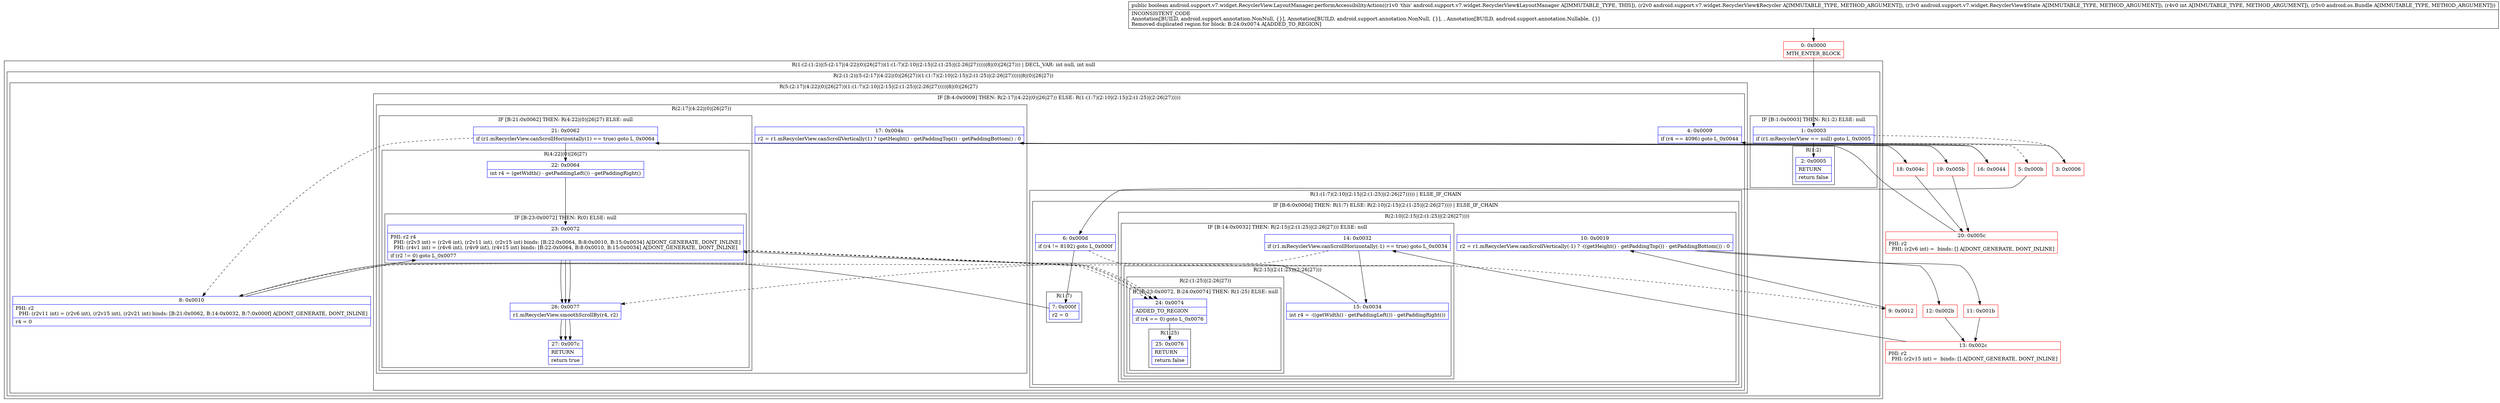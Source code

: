 digraph "CFG forandroid.support.v7.widget.RecyclerView.LayoutManager.performAccessibilityAction(Landroid\/support\/v7\/widget\/RecyclerView$Recycler;Landroid\/support\/v7\/widget\/RecyclerView$State;ILandroid\/os\/Bundle;)Z" {
subgraph cluster_Region_886095412 {
label = "R(1:(2:(1:2)|(5:(2:17|(4:22|(0)|26|27))(1:(1:7)(2:10|(2:15|(2:(1:25)|(2:26|27)))))|8|(0)|26|27))) | DECL_VAR: int null, int null\l";
node [shape=record,color=blue];
subgraph cluster_Region_1496760207 {
label = "R(2:(1:2)|(5:(2:17|(4:22|(0)|26|27))(1:(1:7)(2:10|(2:15|(2:(1:25)|(2:26|27)))))|8|(0)|26|27))";
node [shape=record,color=blue];
subgraph cluster_IfRegion_2074726653 {
label = "IF [B:1:0x0003] THEN: R(1:2) ELSE: null";
node [shape=record,color=blue];
Node_1 [shape=record,label="{1\:\ 0x0003|if (r1.mRecyclerView == null) goto L_0x0005\l}"];
subgraph cluster_Region_82133467 {
label = "R(1:2)";
node [shape=record,color=blue];
Node_2 [shape=record,label="{2\:\ 0x0005|RETURN\l|return false\l}"];
}
}
subgraph cluster_Region_595457271 {
label = "R(5:(2:17|(4:22|(0)|26|27))(1:(1:7)(2:10|(2:15|(2:(1:25)|(2:26|27)))))|8|(0)|26|27)";
node [shape=record,color=blue];
subgraph cluster_IfRegion_905281133 {
label = "IF [B:4:0x0009] THEN: R(2:17|(4:22|(0)|26|27)) ELSE: R(1:(1:7)(2:10|(2:15|(2:(1:25)|(2:26|27)))))";
node [shape=record,color=blue];
Node_4 [shape=record,label="{4\:\ 0x0009|if (r4 == 4096) goto L_0x0044\l}"];
subgraph cluster_Region_136630465 {
label = "R(2:17|(4:22|(0)|26|27))";
node [shape=record,color=blue];
Node_17 [shape=record,label="{17\:\ 0x004a|r2 = r1.mRecyclerView.canScrollVertically(1) ? (getHeight() \- getPaddingTop()) \- getPaddingBottom() : 0\l}"];
subgraph cluster_IfRegion_1507030427 {
label = "IF [B:21:0x0062] THEN: R(4:22|(0)|26|27) ELSE: null";
node [shape=record,color=blue];
Node_21 [shape=record,label="{21\:\ 0x0062|if (r1.mRecyclerView.canScrollHorizontally(1) == true) goto L_0x0064\l}"];
subgraph cluster_Region_1338976292 {
label = "R(4:22|(0)|26|27)";
node [shape=record,color=blue];
Node_22 [shape=record,label="{22\:\ 0x0064|int r4 = (getWidth() \- getPaddingLeft()) \- getPaddingRight()\l}"];
subgraph cluster_IfRegion_1825077348 {
label = "IF [B:23:0x0072] THEN: R(0) ELSE: null";
node [shape=record,color=blue];
Node_23 [shape=record,label="{23\:\ 0x0072|PHI: r2 r4 \l  PHI: (r2v3 int) = (r2v6 int), (r2v11 int), (r2v15 int) binds: [B:22:0x0064, B:8:0x0010, B:15:0x0034] A[DONT_GENERATE, DONT_INLINE]\l  PHI: (r4v1 int) = (r4v6 int), (r4v9 int), (r4v15 int) binds: [B:22:0x0064, B:8:0x0010, B:15:0x0034] A[DONT_GENERATE, DONT_INLINE]\l|if (r2 != 0) goto L_0x0077\l}"];
subgraph cluster_Region_1108154303 {
label = "R(0)";
node [shape=record,color=blue];
}
}
Node_26 [shape=record,label="{26\:\ 0x0077|r1.mRecyclerView.smoothScrollBy(r4, r2)\l}"];
Node_27 [shape=record,label="{27\:\ 0x007c|RETURN\l|return true\l}"];
}
}
}
subgraph cluster_Region_1553276805 {
label = "R(1:(1:7)(2:10|(2:15|(2:(1:25)|(2:26|27))))) | ELSE_IF_CHAIN\l";
node [shape=record,color=blue];
subgraph cluster_IfRegion_514377249 {
label = "IF [B:6:0x000d] THEN: R(1:7) ELSE: R(2:10|(2:15|(2:(1:25)|(2:26|27)))) | ELSE_IF_CHAIN\l";
node [shape=record,color=blue];
Node_6 [shape=record,label="{6\:\ 0x000d|if (r4 != 8192) goto L_0x000f\l}"];
subgraph cluster_Region_1921697409 {
label = "R(1:7)";
node [shape=record,color=blue];
Node_7 [shape=record,label="{7\:\ 0x000f|r2 = 0\l}"];
}
subgraph cluster_Region_1050429417 {
label = "R(2:10|(2:15|(2:(1:25)|(2:26|27))))";
node [shape=record,color=blue];
Node_10 [shape=record,label="{10\:\ 0x0019|r2 = r1.mRecyclerView.canScrollVertically(\-1) ? \-((getHeight() \- getPaddingTop()) \- getPaddingBottom()) : 0\l}"];
subgraph cluster_IfRegion_822908616 {
label = "IF [B:14:0x0032] THEN: R(2:15|(2:(1:25)|(2:26|27))) ELSE: null";
node [shape=record,color=blue];
Node_14 [shape=record,label="{14\:\ 0x0032|if (r1.mRecyclerView.canScrollHorizontally(\-1) == true) goto L_0x0034\l}"];
subgraph cluster_Region_1331658548 {
label = "R(2:15|(2:(1:25)|(2:26|27)))";
node [shape=record,color=blue];
Node_15 [shape=record,label="{15\:\ 0x0034|int r4 = \-((getWidth() \- getPaddingLeft()) \- getPaddingRight())\l}"];
subgraph cluster_Region_454483897 {
label = "R(2:(1:25)|(2:26|27))";
node [shape=record,color=blue];
subgraph cluster_IfRegion_1871413865 {
label = "IF [B:23:0x0072, B:24:0x0074] THEN: R(1:25) ELSE: null";
node [shape=record,color=blue];
Node_23 [shape=record,label="{23\:\ 0x0072|PHI: r2 r4 \l  PHI: (r2v3 int) = (r2v6 int), (r2v11 int), (r2v15 int) binds: [B:22:0x0064, B:8:0x0010, B:15:0x0034] A[DONT_GENERATE, DONT_INLINE]\l  PHI: (r4v1 int) = (r4v6 int), (r4v9 int), (r4v15 int) binds: [B:22:0x0064, B:8:0x0010, B:15:0x0034] A[DONT_GENERATE, DONT_INLINE]\l|if (r2 != 0) goto L_0x0077\l}"];
Node_24 [shape=record,label="{24\:\ 0x0074|ADDED_TO_REGION\l|if (r4 == 0) goto L_0x0076\l}"];
subgraph cluster_Region_927647863 {
label = "R(1:25)";
node [shape=record,color=blue];
Node_25 [shape=record,label="{25\:\ 0x0076|RETURN\l|return false\l}"];
}
}
subgraph cluster_Region_1646637696 {
label = "R(2:26|27)";
node [shape=record,color=blue];
Node_26 [shape=record,label="{26\:\ 0x0077|r1.mRecyclerView.smoothScrollBy(r4, r2)\l}"];
Node_27 [shape=record,label="{27\:\ 0x007c|RETURN\l|return true\l}"];
}
}
}
}
}
}
}
}
Node_8 [shape=record,label="{8\:\ 0x0010|PHI: r2 \l  PHI: (r2v11 int) = (r2v6 int), (r2v15 int), (r2v21 int) binds: [B:21:0x0062, B:14:0x0032, B:7:0x000f] A[DONT_GENERATE, DONT_INLINE]\l|r4 = 0\l}"];
subgraph cluster_IfRegion_1331905130 {
label = "IF [B:23:0x0072] THEN: R(0) ELSE: null";
node [shape=record,color=blue];
Node_23 [shape=record,label="{23\:\ 0x0072|PHI: r2 r4 \l  PHI: (r2v3 int) = (r2v6 int), (r2v11 int), (r2v15 int) binds: [B:22:0x0064, B:8:0x0010, B:15:0x0034] A[DONT_GENERATE, DONT_INLINE]\l  PHI: (r4v1 int) = (r4v6 int), (r4v9 int), (r4v15 int) binds: [B:22:0x0064, B:8:0x0010, B:15:0x0034] A[DONT_GENERATE, DONT_INLINE]\l|if (r2 != 0) goto L_0x0077\l}"];
subgraph cluster_Region_2085095717 {
label = "R(0)";
node [shape=record,color=blue];
}
}
Node_26 [shape=record,label="{26\:\ 0x0077|r1.mRecyclerView.smoothScrollBy(r4, r2)\l}"];
Node_27 [shape=record,label="{27\:\ 0x007c|RETURN\l|return true\l}"];
}
}
}
Node_0 [shape=record,color=red,label="{0\:\ 0x0000|MTH_ENTER_BLOCK\l}"];
Node_3 [shape=record,color=red,label="{3\:\ 0x0006}"];
Node_5 [shape=record,color=red,label="{5\:\ 0x000b}"];
Node_9 [shape=record,color=red,label="{9\:\ 0x0012}"];
Node_11 [shape=record,color=red,label="{11\:\ 0x001b}"];
Node_12 [shape=record,color=red,label="{12\:\ 0x002b}"];
Node_13 [shape=record,color=red,label="{13\:\ 0x002c|PHI: r2 \l  PHI: (r2v15 int) =  binds: [] A[DONT_GENERATE, DONT_INLINE]\l}"];
Node_16 [shape=record,color=red,label="{16\:\ 0x0044}"];
Node_18 [shape=record,color=red,label="{18\:\ 0x004c}"];
Node_19 [shape=record,color=red,label="{19\:\ 0x005b}"];
Node_20 [shape=record,color=red,label="{20\:\ 0x005c|PHI: r2 \l  PHI: (r2v6 int) =  binds: [] A[DONT_GENERATE, DONT_INLINE]\l}"];
MethodNode[shape=record,label="{public boolean android.support.v7.widget.RecyclerView.LayoutManager.performAccessibilityAction((r1v0 'this' android.support.v7.widget.RecyclerView$LayoutManager A[IMMUTABLE_TYPE, THIS]), (r2v0 android.support.v7.widget.RecyclerView$Recycler A[IMMUTABLE_TYPE, METHOD_ARGUMENT]), (r3v0 android.support.v7.widget.RecyclerView$State A[IMMUTABLE_TYPE, METHOD_ARGUMENT]), (r4v0 int A[IMMUTABLE_TYPE, METHOD_ARGUMENT]), (r5v0 android.os.Bundle A[IMMUTABLE_TYPE, METHOD_ARGUMENT]))  | INCONSISTENT_CODE\lAnnotation[BUILD, android.support.annotation.NonNull, \{\}], Annotation[BUILD, android.support.annotation.NonNull, \{\}], , Annotation[BUILD, android.support.annotation.Nullable, \{\}]\lRemoved duplicated region for block: B:24:0x0074 A[ADDED_TO_REGION]\l}"];
MethodNode -> Node_0;
Node_1 -> Node_2;
Node_1 -> Node_3[style=dashed];
Node_4 -> Node_5[style=dashed];
Node_4 -> Node_16;
Node_17 -> Node_18;
Node_17 -> Node_19;
Node_21 -> Node_8[style=dashed];
Node_21 -> Node_22;
Node_22 -> Node_23;
Node_23 -> Node_24[style=dashed];
Node_23 -> Node_26;
Node_26 -> Node_27;
Node_6 -> Node_7;
Node_6 -> Node_9[style=dashed];
Node_7 -> Node_8;
Node_10 -> Node_11;
Node_10 -> Node_12;
Node_14 -> Node_8[style=dashed];
Node_14 -> Node_15;
Node_15 -> Node_23;
Node_23 -> Node_24[style=dashed];
Node_23 -> Node_26;
Node_24 -> Node_25;
Node_24 -> Node_26[style=dashed];
Node_26 -> Node_27;
Node_8 -> Node_23;
Node_23 -> Node_24[style=dashed];
Node_23 -> Node_26;
Node_26 -> Node_27;
Node_0 -> Node_1;
Node_3 -> Node_4;
Node_5 -> Node_6;
Node_9 -> Node_10;
Node_11 -> Node_13;
Node_12 -> Node_13;
Node_13 -> Node_14;
Node_16 -> Node_17;
Node_18 -> Node_20;
Node_19 -> Node_20;
Node_20 -> Node_21;
}

